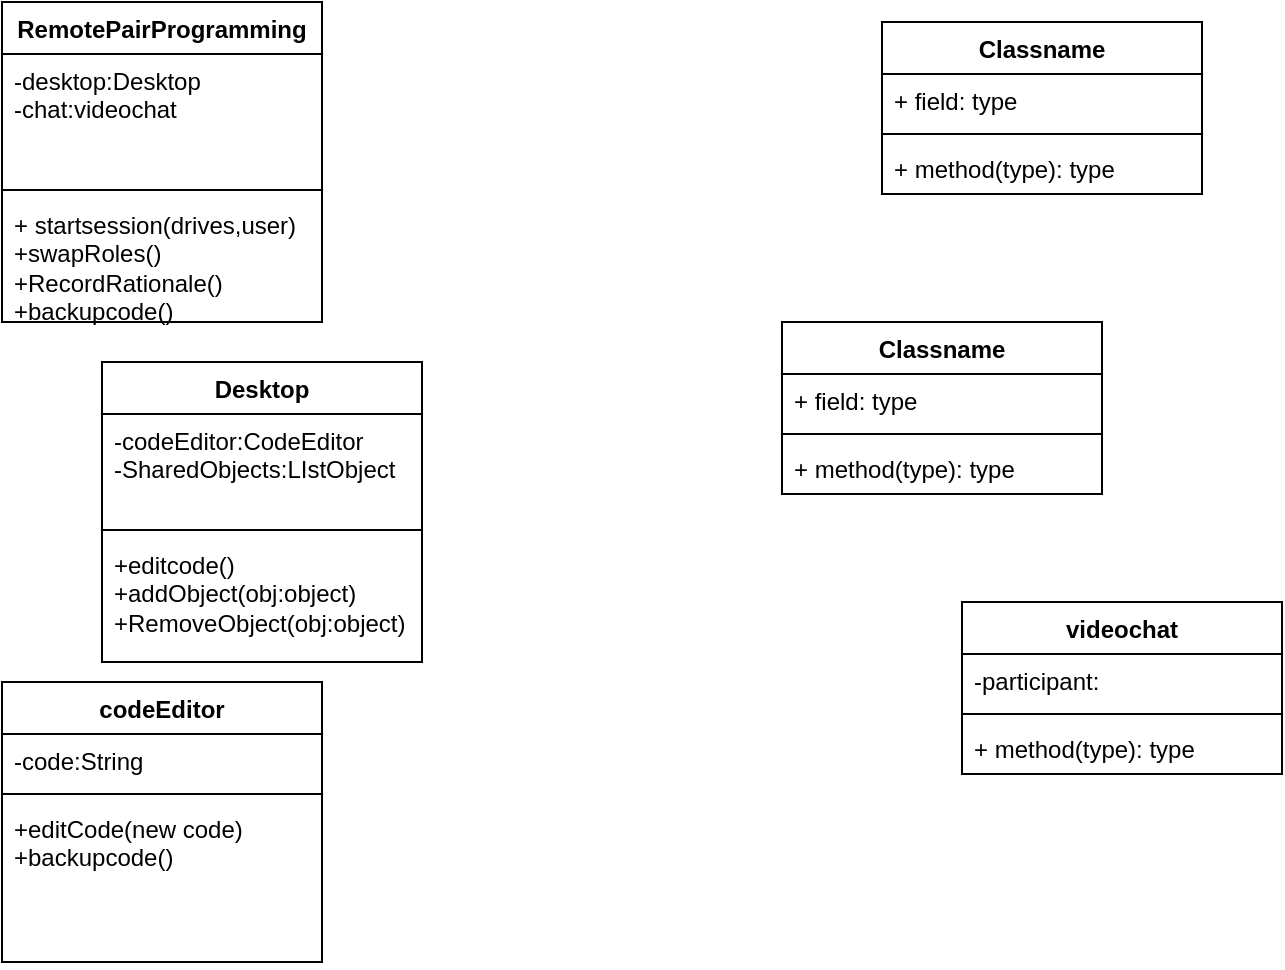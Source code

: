 <mxfile version="21.7.1" type="github">
  <diagram name="Page-1" id="8CFmcTsMimxULnh5dxZK">
    <mxGraphModel dx="1290" dy="570" grid="1" gridSize="10" guides="1" tooltips="1" connect="1" arrows="1" fold="1" page="1" pageScale="1" pageWidth="850" pageHeight="1100" math="0" shadow="0">
      <root>
        <mxCell id="0" />
        <mxCell id="1" parent="0" />
        <mxCell id="kRcFT0EDWJ1PIBkh-0TX-1" value="Desktop" style="swimlane;fontStyle=1;align=center;verticalAlign=top;childLayout=stackLayout;horizontal=1;startSize=26;horizontalStack=0;resizeParent=1;resizeParentMax=0;resizeLast=0;collapsible=1;marginBottom=0;whiteSpace=wrap;html=1;" vertex="1" parent="1">
          <mxGeometry x="120" y="250" width="160" height="150" as="geometry" />
        </mxCell>
        <mxCell id="kRcFT0EDWJ1PIBkh-0TX-2" value="-codeEditor:CodeEditor&lt;br&gt;-SharedObjects:LIstObject" style="text;strokeColor=none;fillColor=none;align=left;verticalAlign=top;spacingLeft=4;spacingRight=4;overflow=hidden;rotatable=0;points=[[0,0.5],[1,0.5]];portConstraint=eastwest;whiteSpace=wrap;html=1;" vertex="1" parent="kRcFT0EDWJ1PIBkh-0TX-1">
          <mxGeometry y="26" width="160" height="54" as="geometry" />
        </mxCell>
        <mxCell id="kRcFT0EDWJ1PIBkh-0TX-3" value="" style="line;strokeWidth=1;fillColor=none;align=left;verticalAlign=middle;spacingTop=-1;spacingLeft=3;spacingRight=3;rotatable=0;labelPosition=right;points=[];portConstraint=eastwest;strokeColor=inherit;" vertex="1" parent="kRcFT0EDWJ1PIBkh-0TX-1">
          <mxGeometry y="80" width="160" height="8" as="geometry" />
        </mxCell>
        <mxCell id="kRcFT0EDWJ1PIBkh-0TX-4" value="+editcode()&lt;br&gt;+addObject(obj:object)&lt;br&gt;+RemoveObject(obj:object)" style="text;strokeColor=none;fillColor=none;align=left;verticalAlign=top;spacingLeft=4;spacingRight=4;overflow=hidden;rotatable=0;points=[[0,0.5],[1,0.5]];portConstraint=eastwest;whiteSpace=wrap;html=1;" vertex="1" parent="kRcFT0EDWJ1PIBkh-0TX-1">
          <mxGeometry y="88" width="160" height="62" as="geometry" />
        </mxCell>
        <mxCell id="kRcFT0EDWJ1PIBkh-0TX-5" value="videochat" style="swimlane;fontStyle=1;align=center;verticalAlign=top;childLayout=stackLayout;horizontal=1;startSize=26;horizontalStack=0;resizeParent=1;resizeParentMax=0;resizeLast=0;collapsible=1;marginBottom=0;whiteSpace=wrap;html=1;" vertex="1" parent="1">
          <mxGeometry x="550" y="370" width="160" height="86" as="geometry" />
        </mxCell>
        <mxCell id="kRcFT0EDWJ1PIBkh-0TX-6" value="-participant:" style="text;strokeColor=none;fillColor=none;align=left;verticalAlign=top;spacingLeft=4;spacingRight=4;overflow=hidden;rotatable=0;points=[[0,0.5],[1,0.5]];portConstraint=eastwest;whiteSpace=wrap;html=1;" vertex="1" parent="kRcFT0EDWJ1PIBkh-0TX-5">
          <mxGeometry y="26" width="160" height="26" as="geometry" />
        </mxCell>
        <mxCell id="kRcFT0EDWJ1PIBkh-0TX-7" value="" style="line;strokeWidth=1;fillColor=none;align=left;verticalAlign=middle;spacingTop=-1;spacingLeft=3;spacingRight=3;rotatable=0;labelPosition=right;points=[];portConstraint=eastwest;strokeColor=inherit;" vertex="1" parent="kRcFT0EDWJ1PIBkh-0TX-5">
          <mxGeometry y="52" width="160" height="8" as="geometry" />
        </mxCell>
        <mxCell id="kRcFT0EDWJ1PIBkh-0TX-8" value="+ method(type): type" style="text;strokeColor=none;fillColor=none;align=left;verticalAlign=top;spacingLeft=4;spacingRight=4;overflow=hidden;rotatable=0;points=[[0,0.5],[1,0.5]];portConstraint=eastwest;whiteSpace=wrap;html=1;" vertex="1" parent="kRcFT0EDWJ1PIBkh-0TX-5">
          <mxGeometry y="60" width="160" height="26" as="geometry" />
        </mxCell>
        <mxCell id="kRcFT0EDWJ1PIBkh-0TX-9" value="Classname" style="swimlane;fontStyle=1;align=center;verticalAlign=top;childLayout=stackLayout;horizontal=1;startSize=26;horizontalStack=0;resizeParent=1;resizeParentMax=0;resizeLast=0;collapsible=1;marginBottom=0;whiteSpace=wrap;html=1;" vertex="1" parent="1">
          <mxGeometry x="510" y="80" width="160" height="86" as="geometry" />
        </mxCell>
        <mxCell id="kRcFT0EDWJ1PIBkh-0TX-10" value="+ field: type" style="text;strokeColor=none;fillColor=none;align=left;verticalAlign=top;spacingLeft=4;spacingRight=4;overflow=hidden;rotatable=0;points=[[0,0.5],[1,0.5]];portConstraint=eastwest;whiteSpace=wrap;html=1;" vertex="1" parent="kRcFT0EDWJ1PIBkh-0TX-9">
          <mxGeometry y="26" width="160" height="26" as="geometry" />
        </mxCell>
        <mxCell id="kRcFT0EDWJ1PIBkh-0TX-11" value="" style="line;strokeWidth=1;fillColor=none;align=left;verticalAlign=middle;spacingTop=-1;spacingLeft=3;spacingRight=3;rotatable=0;labelPosition=right;points=[];portConstraint=eastwest;strokeColor=inherit;" vertex="1" parent="kRcFT0EDWJ1PIBkh-0TX-9">
          <mxGeometry y="52" width="160" height="8" as="geometry" />
        </mxCell>
        <mxCell id="kRcFT0EDWJ1PIBkh-0TX-12" value="+ method(type): type" style="text;strokeColor=none;fillColor=none;align=left;verticalAlign=top;spacingLeft=4;spacingRight=4;overflow=hidden;rotatable=0;points=[[0,0.5],[1,0.5]];portConstraint=eastwest;whiteSpace=wrap;html=1;" vertex="1" parent="kRcFT0EDWJ1PIBkh-0TX-9">
          <mxGeometry y="60" width="160" height="26" as="geometry" />
        </mxCell>
        <mxCell id="kRcFT0EDWJ1PIBkh-0TX-13" value="codeEditor" style="swimlane;fontStyle=1;align=center;verticalAlign=top;childLayout=stackLayout;horizontal=1;startSize=26;horizontalStack=0;resizeParent=1;resizeParentMax=0;resizeLast=0;collapsible=1;marginBottom=0;whiteSpace=wrap;html=1;" vertex="1" parent="1">
          <mxGeometry x="70" y="410" width="160" height="140" as="geometry" />
        </mxCell>
        <mxCell id="kRcFT0EDWJ1PIBkh-0TX-14" value="-code:String" style="text;strokeColor=none;fillColor=none;align=left;verticalAlign=top;spacingLeft=4;spacingRight=4;overflow=hidden;rotatable=0;points=[[0,0.5],[1,0.5]];portConstraint=eastwest;whiteSpace=wrap;html=1;" vertex="1" parent="kRcFT0EDWJ1PIBkh-0TX-13">
          <mxGeometry y="26" width="160" height="26" as="geometry" />
        </mxCell>
        <mxCell id="kRcFT0EDWJ1PIBkh-0TX-15" value="" style="line;strokeWidth=1;fillColor=none;align=left;verticalAlign=middle;spacingTop=-1;spacingLeft=3;spacingRight=3;rotatable=0;labelPosition=right;points=[];portConstraint=eastwest;strokeColor=inherit;" vertex="1" parent="kRcFT0EDWJ1PIBkh-0TX-13">
          <mxGeometry y="52" width="160" height="8" as="geometry" />
        </mxCell>
        <mxCell id="kRcFT0EDWJ1PIBkh-0TX-16" value="+editCode(new code)&lt;br&gt;+backupcode()" style="text;strokeColor=none;fillColor=none;align=left;verticalAlign=top;spacingLeft=4;spacingRight=4;overflow=hidden;rotatable=0;points=[[0,0.5],[1,0.5]];portConstraint=eastwest;whiteSpace=wrap;html=1;" vertex="1" parent="kRcFT0EDWJ1PIBkh-0TX-13">
          <mxGeometry y="60" width="160" height="80" as="geometry" />
        </mxCell>
        <mxCell id="kRcFT0EDWJ1PIBkh-0TX-17" value="RemotePairProgramming" style="swimlane;fontStyle=1;align=center;verticalAlign=top;childLayout=stackLayout;horizontal=1;startSize=26;horizontalStack=0;resizeParent=1;resizeParentMax=0;resizeLast=0;collapsible=1;marginBottom=0;whiteSpace=wrap;html=1;" vertex="1" parent="1">
          <mxGeometry x="70" y="70" width="160" height="160" as="geometry" />
        </mxCell>
        <mxCell id="kRcFT0EDWJ1PIBkh-0TX-18" value="-desktop:Desktop&lt;br&gt;-chat:videochat" style="text;strokeColor=none;fillColor=none;align=left;verticalAlign=top;spacingLeft=4;spacingRight=4;overflow=hidden;rotatable=0;points=[[0,0.5],[1,0.5]];portConstraint=eastwest;whiteSpace=wrap;html=1;" vertex="1" parent="kRcFT0EDWJ1PIBkh-0TX-17">
          <mxGeometry y="26" width="160" height="64" as="geometry" />
        </mxCell>
        <mxCell id="kRcFT0EDWJ1PIBkh-0TX-19" value="" style="line;strokeWidth=1;fillColor=none;align=left;verticalAlign=middle;spacingTop=-1;spacingLeft=3;spacingRight=3;rotatable=0;labelPosition=right;points=[];portConstraint=eastwest;strokeColor=inherit;" vertex="1" parent="kRcFT0EDWJ1PIBkh-0TX-17">
          <mxGeometry y="90" width="160" height="8" as="geometry" />
        </mxCell>
        <mxCell id="kRcFT0EDWJ1PIBkh-0TX-20" value="+ startsession(drives,user)&lt;br&gt;+swapRoles()&lt;br&gt;+RecordRationale()&lt;br&gt;+backupcode()" style="text;strokeColor=none;fillColor=none;align=left;verticalAlign=top;spacingLeft=4;spacingRight=4;overflow=hidden;rotatable=0;points=[[0,0.5],[1,0.5]];portConstraint=eastwest;whiteSpace=wrap;html=1;" vertex="1" parent="kRcFT0EDWJ1PIBkh-0TX-17">
          <mxGeometry y="98" width="160" height="62" as="geometry" />
        </mxCell>
        <mxCell id="kRcFT0EDWJ1PIBkh-0TX-23" value="Classname" style="swimlane;fontStyle=1;align=center;verticalAlign=top;childLayout=stackLayout;horizontal=1;startSize=26;horizontalStack=0;resizeParent=1;resizeParentMax=0;resizeLast=0;collapsible=1;marginBottom=0;whiteSpace=wrap;html=1;" vertex="1" parent="1">
          <mxGeometry x="460" y="230" width="160" height="86" as="geometry" />
        </mxCell>
        <mxCell id="kRcFT0EDWJ1PIBkh-0TX-24" value="+ field: type" style="text;strokeColor=none;fillColor=none;align=left;verticalAlign=top;spacingLeft=4;spacingRight=4;overflow=hidden;rotatable=0;points=[[0,0.5],[1,0.5]];portConstraint=eastwest;whiteSpace=wrap;html=1;" vertex="1" parent="kRcFT0EDWJ1PIBkh-0TX-23">
          <mxGeometry y="26" width="160" height="26" as="geometry" />
        </mxCell>
        <mxCell id="kRcFT0EDWJ1PIBkh-0TX-25" value="" style="line;strokeWidth=1;fillColor=none;align=left;verticalAlign=middle;spacingTop=-1;spacingLeft=3;spacingRight=3;rotatable=0;labelPosition=right;points=[];portConstraint=eastwest;strokeColor=inherit;" vertex="1" parent="kRcFT0EDWJ1PIBkh-0TX-23">
          <mxGeometry y="52" width="160" height="8" as="geometry" />
        </mxCell>
        <mxCell id="kRcFT0EDWJ1PIBkh-0TX-26" value="+ method(type): type" style="text;strokeColor=none;fillColor=none;align=left;verticalAlign=top;spacingLeft=4;spacingRight=4;overflow=hidden;rotatable=0;points=[[0,0.5],[1,0.5]];portConstraint=eastwest;whiteSpace=wrap;html=1;" vertex="1" parent="kRcFT0EDWJ1PIBkh-0TX-23">
          <mxGeometry y="60" width="160" height="26" as="geometry" />
        </mxCell>
      </root>
    </mxGraphModel>
  </diagram>
</mxfile>
